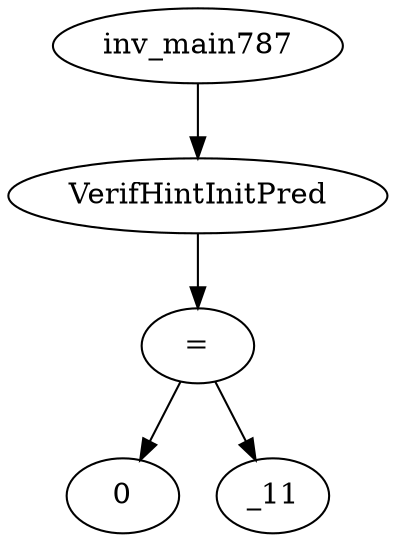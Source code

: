 digraph dag {
0 [label="inv_main787"];
1 [label="VerifHintInitPred"];
2 [label="="];
3 [label="0"];
4 [label="_11"];
0->1
1->2
2->4
2 -> 3
}
